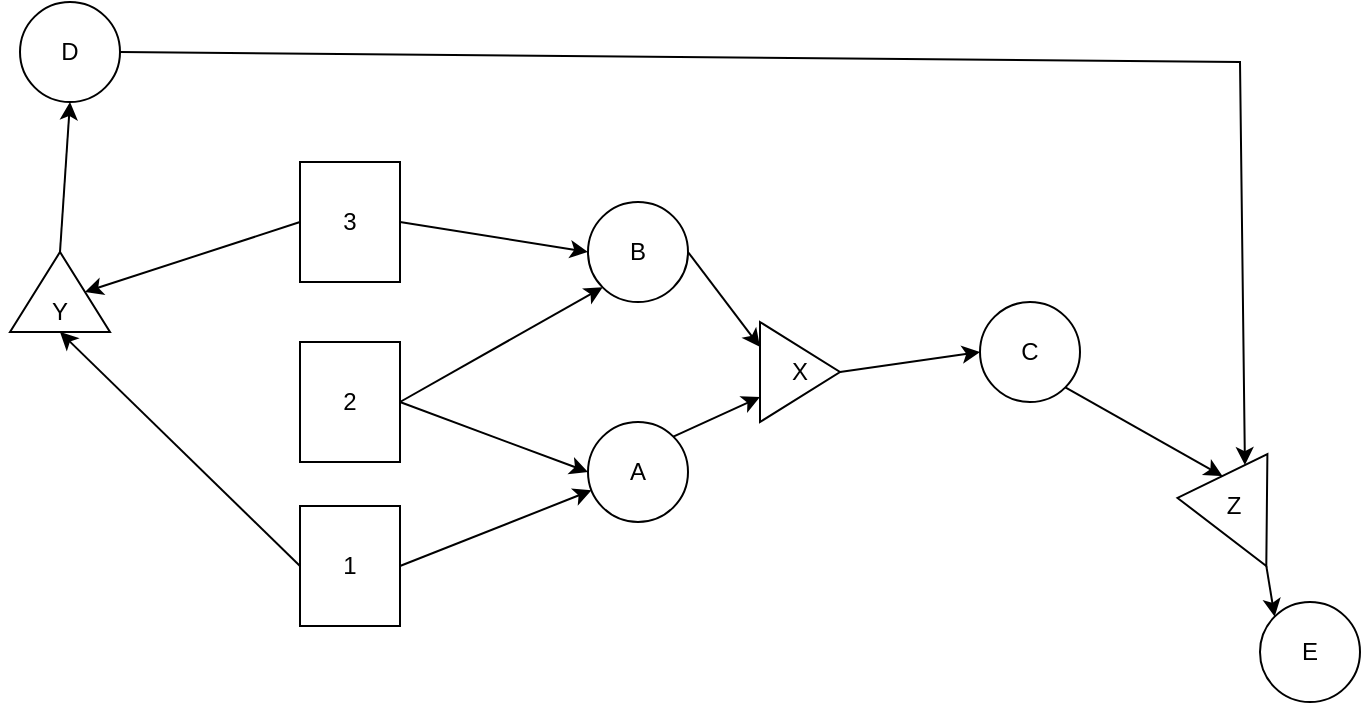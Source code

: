 <mxfile version="20.5.1" type="device"><diagram id="mVy63KwujMFe2h9YOIE0" name="Pagina-1"><mxGraphModel dx="2062" dy="794" grid="1" gridSize="10" guides="1" tooltips="1" connect="1" arrows="1" fold="1" page="1" pageScale="1" pageWidth="827" pageHeight="583" math="0" shadow="0"><root><mxCell id="0"/><mxCell id="1" parent="0"/><mxCell id="K08B-AQyNZ4LVQ_XHhma-1" value="3" style="rounded=0;whiteSpace=wrap;html=1;" vertex="1" parent="1"><mxGeometry x="220" y="120" width="50" height="60" as="geometry"/></mxCell><mxCell id="K08B-AQyNZ4LVQ_XHhma-2" value="2" style="rounded=0;whiteSpace=wrap;html=1;" vertex="1" parent="1"><mxGeometry x="220" y="210" width="50" height="60" as="geometry"/></mxCell><mxCell id="K08B-AQyNZ4LVQ_XHhma-3" value="1" style="rounded=0;whiteSpace=wrap;html=1;" vertex="1" parent="1"><mxGeometry x="220" y="292" width="50" height="60" as="geometry"/></mxCell><mxCell id="K08B-AQyNZ4LVQ_XHhma-4" value="B" style="ellipse;whiteSpace=wrap;html=1;" vertex="1" parent="1"><mxGeometry x="364" y="140" width="50" height="50" as="geometry"/></mxCell><mxCell id="K08B-AQyNZ4LVQ_XHhma-5" value="A" style="ellipse;whiteSpace=wrap;html=1;" vertex="1" parent="1"><mxGeometry x="364" y="250" width="50" height="50" as="geometry"/></mxCell><mxCell id="K08B-AQyNZ4LVQ_XHhma-6" value="D" style="ellipse;whiteSpace=wrap;html=1;" vertex="1" parent="1"><mxGeometry x="80" y="40" width="50" height="50" as="geometry"/></mxCell><mxCell id="K08B-AQyNZ4LVQ_XHhma-7" value="C" style="ellipse;whiteSpace=wrap;html=1;" vertex="1" parent="1"><mxGeometry x="560" y="190" width="50" height="50" as="geometry"/></mxCell><mxCell id="K08B-AQyNZ4LVQ_XHhma-8" value="E" style="ellipse;whiteSpace=wrap;html=1;" vertex="1" parent="1"><mxGeometry x="700" y="340" width="50" height="50" as="geometry"/></mxCell><mxCell id="K08B-AQyNZ4LVQ_XHhma-9" value="X" style="triangle;whiteSpace=wrap;html=1;" vertex="1" parent="1"><mxGeometry x="450" y="200" width="40" height="50" as="geometry"/></mxCell><mxCell id="K08B-AQyNZ4LVQ_XHhma-11" value="" style="triangle;whiteSpace=wrap;html=1;rotation=-90;" vertex="1" parent="1"><mxGeometry x="80" y="160" width="40" height="50" as="geometry"/></mxCell><mxCell id="K08B-AQyNZ4LVQ_XHhma-12" value="" style="triangle;whiteSpace=wrap;html=1;rotation=64;" vertex="1" parent="1"><mxGeometry x="667.19" y="274.49" width="50" height="50" as="geometry"/></mxCell><mxCell id="K08B-AQyNZ4LVQ_XHhma-13" value="" style="endArrow=classic;html=1;rounded=0;exitX=1;exitY=0.5;exitDx=0;exitDy=0;entryX=0;entryY=0.5;entryDx=0;entryDy=0;" edge="1" parent="1" source="K08B-AQyNZ4LVQ_XHhma-1" target="K08B-AQyNZ4LVQ_XHhma-4"><mxGeometry width="50" height="50" relative="1" as="geometry"><mxPoint x="580" y="310" as="sourcePoint"/><mxPoint x="630" y="260" as="targetPoint"/></mxGeometry></mxCell><mxCell id="K08B-AQyNZ4LVQ_XHhma-21" value="" style="endArrow=classic;html=1;rounded=0;exitX=1;exitY=0.5;exitDx=0;exitDy=0;entryX=0;entryY=1;entryDx=0;entryDy=0;" edge="1" parent="1" source="K08B-AQyNZ4LVQ_XHhma-2" target="K08B-AQyNZ4LVQ_XHhma-4"><mxGeometry width="50" height="50" relative="1" as="geometry"><mxPoint x="280" y="160" as="sourcePoint"/><mxPoint x="640" y="270.0" as="targetPoint"/></mxGeometry></mxCell><mxCell id="K08B-AQyNZ4LVQ_XHhma-22" value="" style="endArrow=classic;html=1;rounded=0;exitX=1;exitY=0.5;exitDx=0;exitDy=0;entryX=0;entryY=0.5;entryDx=0;entryDy=0;" edge="1" parent="1" source="K08B-AQyNZ4LVQ_XHhma-2" target="K08B-AQyNZ4LVQ_XHhma-5"><mxGeometry width="50" height="50" relative="1" as="geometry"><mxPoint x="290" y="170" as="sourcePoint"/><mxPoint x="650" y="280.0" as="targetPoint"/></mxGeometry></mxCell><mxCell id="K08B-AQyNZ4LVQ_XHhma-23" value="" style="endArrow=classic;html=1;rounded=0;exitX=1;exitY=0.5;exitDx=0;exitDy=0;" edge="1" parent="1" source="K08B-AQyNZ4LVQ_XHhma-3" target="K08B-AQyNZ4LVQ_XHhma-5"><mxGeometry width="50" height="50" relative="1" as="geometry"><mxPoint x="300" y="180" as="sourcePoint"/><mxPoint x="660" y="290.0" as="targetPoint"/></mxGeometry></mxCell><mxCell id="K08B-AQyNZ4LVQ_XHhma-24" value="" style="endArrow=classic;html=1;rounded=0;exitX=1;exitY=0.5;exitDx=0;exitDy=0;entryX=0;entryY=0.25;entryDx=0;entryDy=0;" edge="1" parent="1" source="K08B-AQyNZ4LVQ_XHhma-4" target="K08B-AQyNZ4LVQ_XHhma-9"><mxGeometry width="50" height="50" relative="1" as="geometry"><mxPoint x="310" y="190" as="sourcePoint"/><mxPoint x="670" y="300.0" as="targetPoint"/></mxGeometry></mxCell><mxCell id="K08B-AQyNZ4LVQ_XHhma-25" value="" style="endArrow=classic;html=1;rounded=0;exitX=1;exitY=0;exitDx=0;exitDy=0;entryX=0;entryY=0.75;entryDx=0;entryDy=0;" edge="1" parent="1" source="K08B-AQyNZ4LVQ_XHhma-5" target="K08B-AQyNZ4LVQ_XHhma-9"><mxGeometry width="50" height="50" relative="1" as="geometry"><mxPoint x="320" y="200" as="sourcePoint"/><mxPoint x="680" y="310.0" as="targetPoint"/></mxGeometry></mxCell><mxCell id="K08B-AQyNZ4LVQ_XHhma-26" value="" style="endArrow=classic;html=1;rounded=0;exitX=1;exitY=0.5;exitDx=0;exitDy=0;entryX=0;entryY=0.5;entryDx=0;entryDy=0;" edge="1" parent="1" source="K08B-AQyNZ4LVQ_XHhma-9" target="K08B-AQyNZ4LVQ_XHhma-7"><mxGeometry width="50" height="50" relative="1" as="geometry"><mxPoint x="330" y="210" as="sourcePoint"/><mxPoint x="690" y="320.0" as="targetPoint"/></mxGeometry></mxCell><mxCell id="K08B-AQyNZ4LVQ_XHhma-27" value="" style="endArrow=classic;html=1;rounded=0;exitX=1;exitY=1;exitDx=0;exitDy=0;entryX=0;entryY=0.5;entryDx=0;entryDy=0;" edge="1" parent="1" source="K08B-AQyNZ4LVQ_XHhma-7" target="K08B-AQyNZ4LVQ_XHhma-12"><mxGeometry width="50" height="50" relative="1" as="geometry"><mxPoint x="340" y="220" as="sourcePoint"/><mxPoint x="700" y="330.0" as="targetPoint"/></mxGeometry></mxCell><mxCell id="K08B-AQyNZ4LVQ_XHhma-28" value="" style="endArrow=classic;html=1;rounded=0;exitX=1;exitY=0.5;exitDx=0;exitDy=0;entryX=0;entryY=0;entryDx=0;entryDy=0;" edge="1" parent="1" source="K08B-AQyNZ4LVQ_XHhma-12" target="K08B-AQyNZ4LVQ_XHhma-8"><mxGeometry width="50" height="50" relative="1" as="geometry"><mxPoint x="350" y="230" as="sourcePoint"/><mxPoint x="710" y="340.0" as="targetPoint"/></mxGeometry></mxCell><mxCell id="K08B-AQyNZ4LVQ_XHhma-29" value="" style="endArrow=classic;html=1;rounded=0;exitX=0;exitY=0.5;exitDx=0;exitDy=0;entryX=0.5;entryY=1;entryDx=0;entryDy=0;" edge="1" parent="1" source="K08B-AQyNZ4LVQ_XHhma-1" target="K08B-AQyNZ4LVQ_XHhma-11"><mxGeometry width="50" height="50" relative="1" as="geometry"><mxPoint x="360" y="240" as="sourcePoint"/><mxPoint x="720" y="350.0" as="targetPoint"/></mxGeometry></mxCell><mxCell id="K08B-AQyNZ4LVQ_XHhma-30" value="" style="endArrow=classic;html=1;rounded=0;exitX=0;exitY=0.5;exitDx=0;exitDy=0;entryX=0;entryY=0.5;entryDx=0;entryDy=0;" edge="1" parent="1" source="K08B-AQyNZ4LVQ_XHhma-3" target="K08B-AQyNZ4LVQ_XHhma-11"><mxGeometry width="50" height="50" relative="1" as="geometry"><mxPoint x="370" y="250" as="sourcePoint"/><mxPoint x="730" y="360.0" as="targetPoint"/></mxGeometry></mxCell><mxCell id="K08B-AQyNZ4LVQ_XHhma-31" value="" style="endArrow=classic;html=1;rounded=0;exitX=1;exitY=0.5;exitDx=0;exitDy=0;entryX=0.5;entryY=1;entryDx=0;entryDy=0;" edge="1" parent="1" source="K08B-AQyNZ4LVQ_XHhma-11" target="K08B-AQyNZ4LVQ_XHhma-6"><mxGeometry width="50" height="50" relative="1" as="geometry"><mxPoint x="380" y="260" as="sourcePoint"/><mxPoint x="740" y="370.0" as="targetPoint"/></mxGeometry></mxCell><mxCell id="K08B-AQyNZ4LVQ_XHhma-32" value="" style="endArrow=classic;html=1;rounded=0;exitX=1;exitY=0.5;exitDx=0;exitDy=0;entryX=0;entryY=0.25;entryDx=0;entryDy=0;" edge="1" parent="1" source="K08B-AQyNZ4LVQ_XHhma-6" target="K08B-AQyNZ4LVQ_XHhma-12"><mxGeometry width="50" height="50" relative="1" as="geometry"><mxPoint x="390" y="270" as="sourcePoint"/><mxPoint x="750" y="380.0" as="targetPoint"/><Array as="points"><mxPoint x="690" y="70"/></Array></mxGeometry></mxCell><mxCell id="K08B-AQyNZ4LVQ_XHhma-33" value="Y" style="text;html=1;strokeColor=none;fillColor=none;align=center;verticalAlign=middle;whiteSpace=wrap;rounded=0;" vertex="1" parent="1"><mxGeometry x="70" y="180" width="60" height="30" as="geometry"/></mxCell><mxCell id="K08B-AQyNZ4LVQ_XHhma-34" value="Z" style="text;html=1;strokeColor=none;fillColor=none;align=center;verticalAlign=middle;whiteSpace=wrap;rounded=0;" vertex="1" parent="1"><mxGeometry x="657.19" y="277" width="60" height="30" as="geometry"/></mxCell></root></mxGraphModel></diagram></mxfile>
